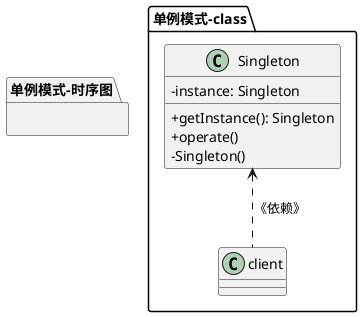 @startuml

    package "单例模式-class" {

        skinparam classAttributeIconSize 0
        class Singleton{
            -instance: Singleton

            +getInstance(): Singleton
            +operate()
            -Singleton()
        }

        Singleton <.. client : 《依赖》
    }

    package "单例模式-时序图" {
    }



@enduml